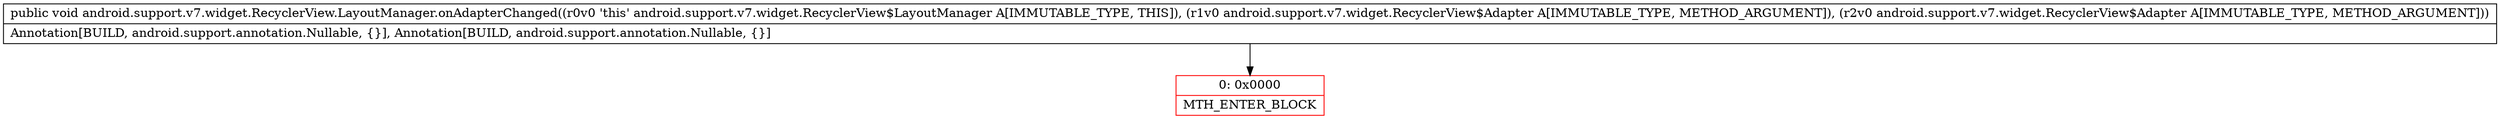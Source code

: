 digraph "CFG forandroid.support.v7.widget.RecyclerView.LayoutManager.onAdapterChanged(Landroid\/support\/v7\/widget\/RecyclerView$Adapter;Landroid\/support\/v7\/widget\/RecyclerView$Adapter;)V" {
subgraph cluster_Region_1534220580 {
label = "R(0)";
node [shape=record,color=blue];
}
Node_0 [shape=record,color=red,label="{0\:\ 0x0000|MTH_ENTER_BLOCK\l}"];
MethodNode[shape=record,label="{public void android.support.v7.widget.RecyclerView.LayoutManager.onAdapterChanged((r0v0 'this' android.support.v7.widget.RecyclerView$LayoutManager A[IMMUTABLE_TYPE, THIS]), (r1v0 android.support.v7.widget.RecyclerView$Adapter A[IMMUTABLE_TYPE, METHOD_ARGUMENT]), (r2v0 android.support.v7.widget.RecyclerView$Adapter A[IMMUTABLE_TYPE, METHOD_ARGUMENT]))  | Annotation[BUILD, android.support.annotation.Nullable, \{\}], Annotation[BUILD, android.support.annotation.Nullable, \{\}]\l}"];
MethodNode -> Node_0;
}

